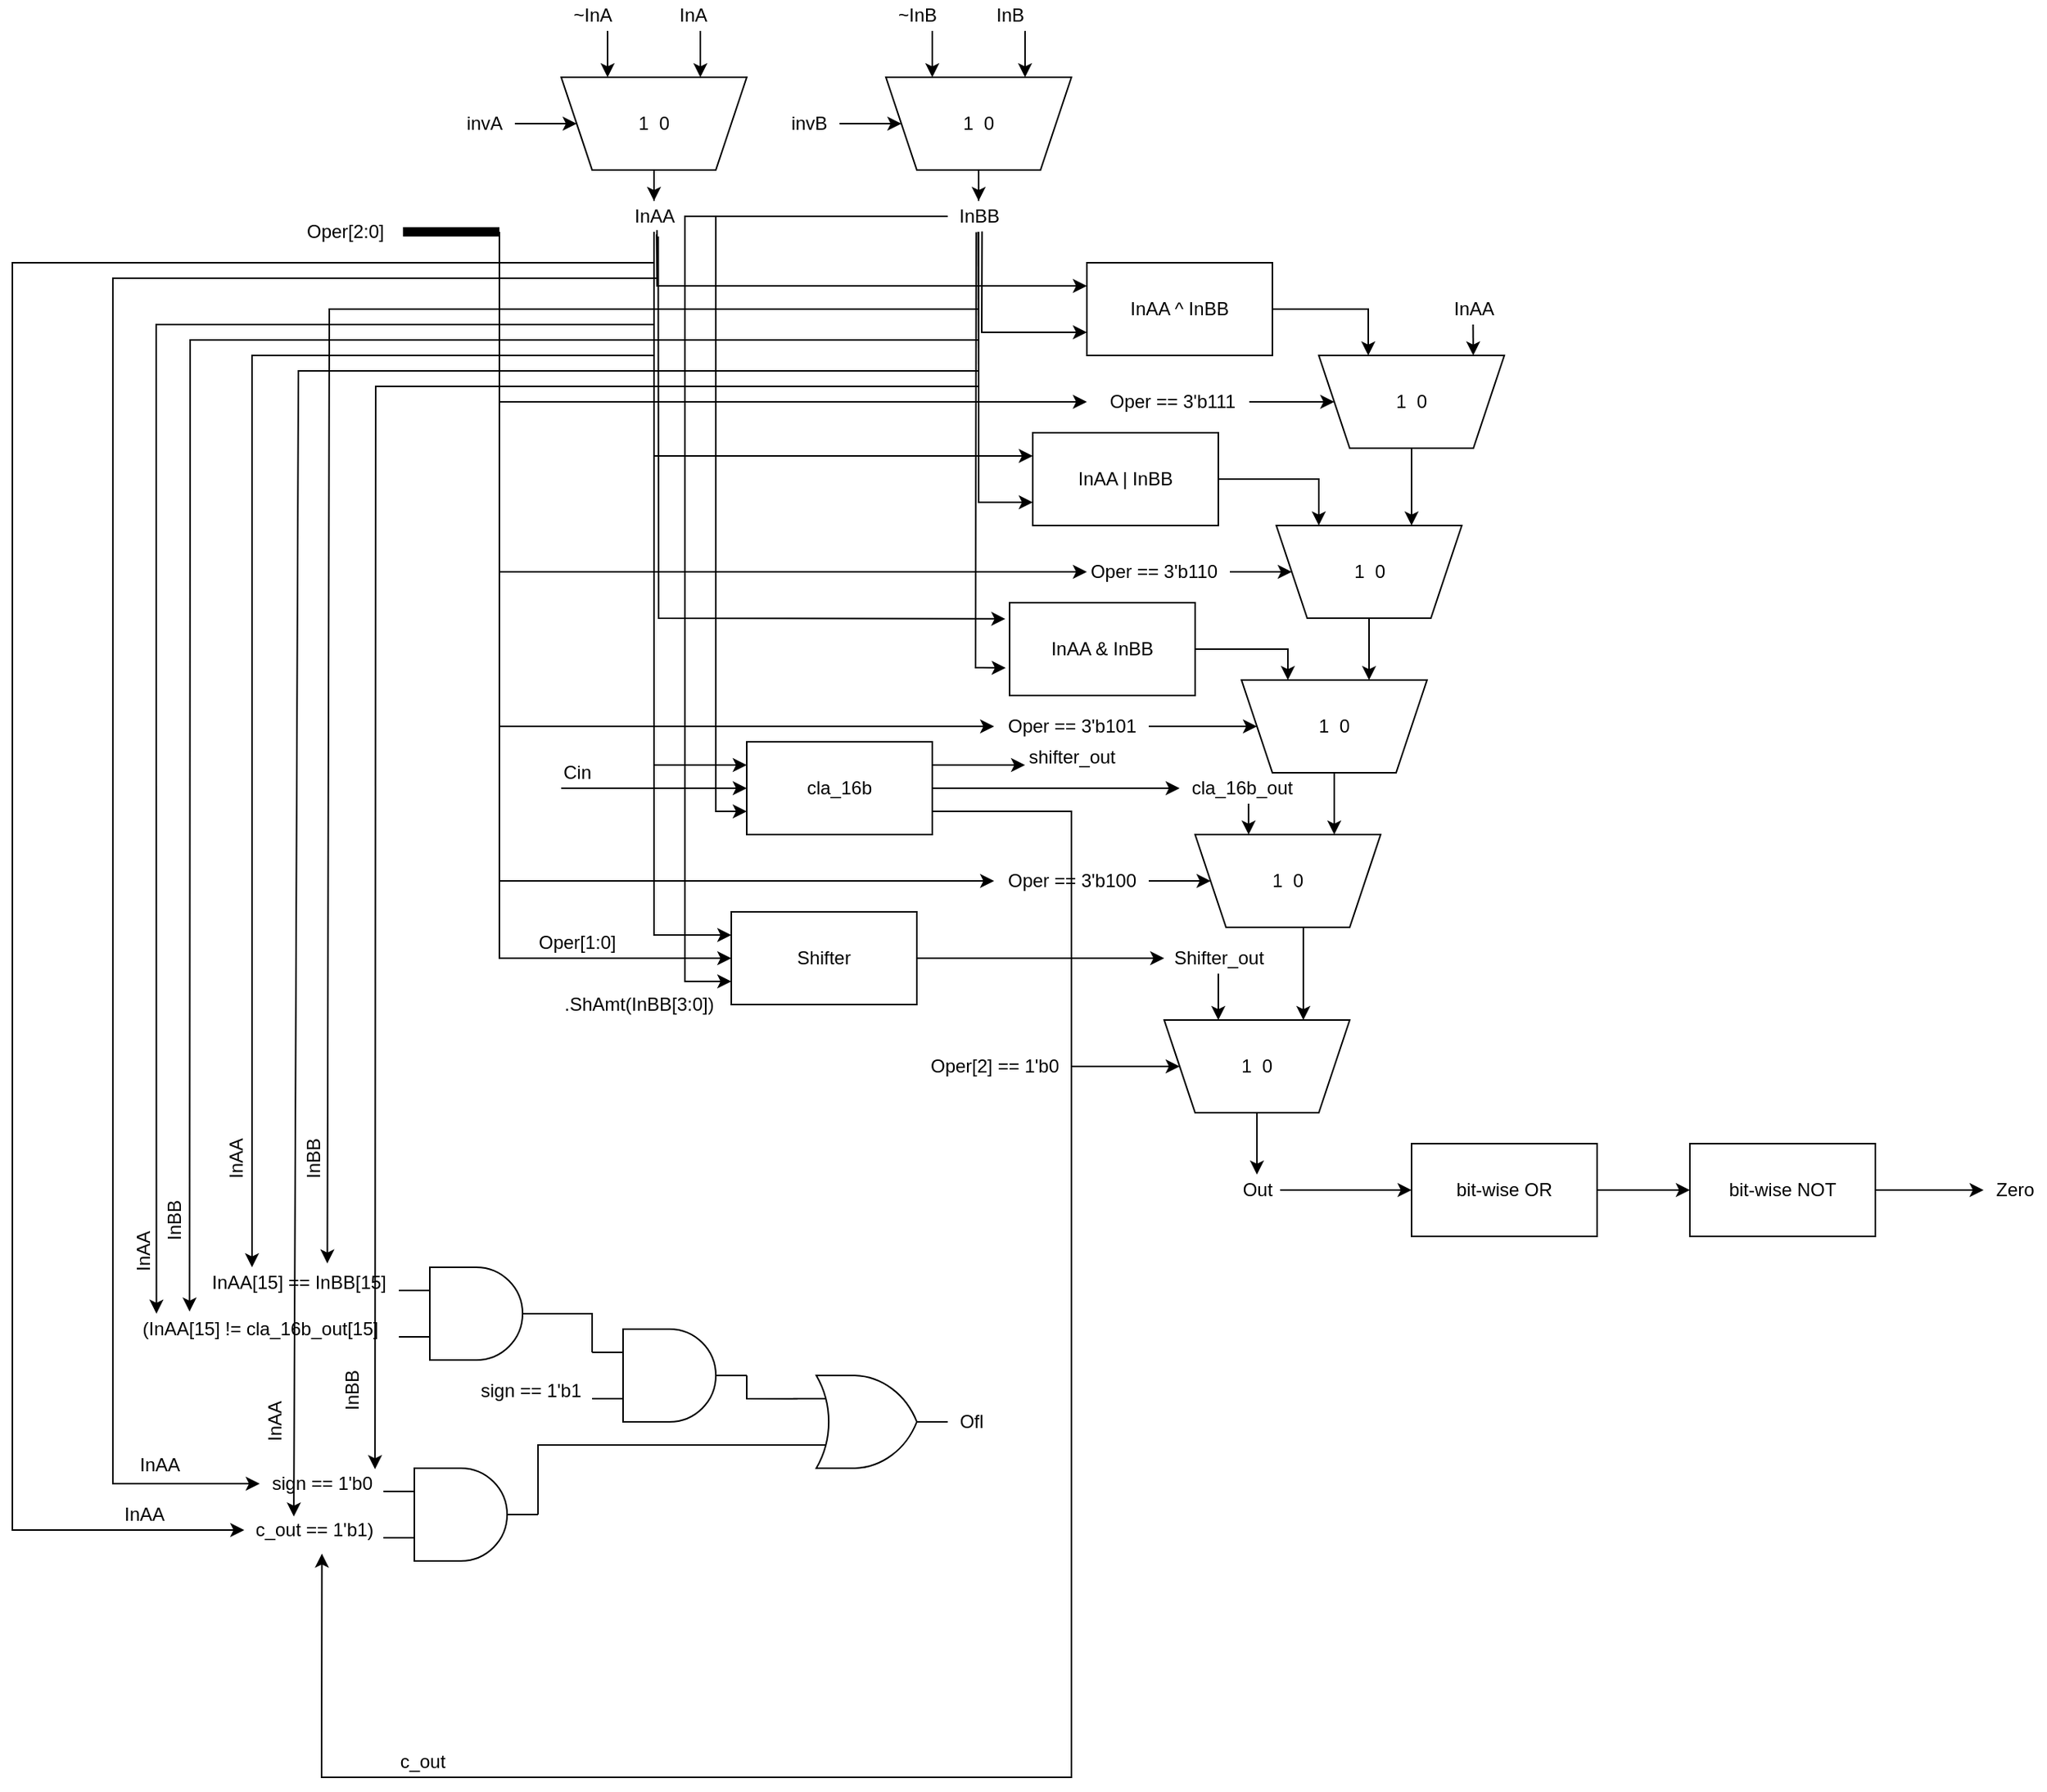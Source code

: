 <mxfile version="16.5.6" type="github">
  <diagram id="YD-U70I8awbXt-79FAHw" name="Page-1">
    <mxGraphModel dx="1003" dy="1603" grid="1" gridSize="10" guides="1" tooltips="1" connect="1" arrows="1" fold="1" page="1" pageScale="1" pageWidth="1654" pageHeight="2336" math="0" shadow="0">
      <root>
        <mxCell id="0" />
        <mxCell id="1" parent="0" />
        <mxCell id="c6nmPjCU_6RG-IFTGdHf-1" value="1&lt;span style=&quot;white-space: pre&quot;&gt;	&lt;/span&gt;&lt;span style=&quot;white-space: pre&quot;&gt;	&lt;/span&gt;0" style="shape=trapezoid;perimeter=trapezoidPerimeter;whiteSpace=wrap;html=1;fixedSize=1;direction=west;" vertex="1" parent="1">
          <mxGeometry x="900" y="870" width="120" height="60" as="geometry" />
        </mxCell>
        <mxCell id="c6nmPjCU_6RG-IFTGdHf-3" value="" style="edgeStyle=orthogonalEdgeStyle;rounded=0;orthogonalLoop=1;jettySize=auto;html=1;" edge="1" parent="1" source="c6nmPjCU_6RG-IFTGdHf-2" target="c6nmPjCU_6RG-IFTGdHf-1">
          <mxGeometry relative="1" as="geometry" />
        </mxCell>
        <mxCell id="c6nmPjCU_6RG-IFTGdHf-2" value="Oper[2] == 1&#39;b0" style="text;html=1;align=center;verticalAlign=middle;resizable=0;points=[];autosize=1;strokeColor=none;fillColor=none;" vertex="1" parent="1">
          <mxGeometry x="740" y="890" width="100" height="20" as="geometry" />
        </mxCell>
        <mxCell id="c6nmPjCU_6RG-IFTGdHf-4" value="" style="endArrow=classic;html=1;rounded=0;exitX=0.5;exitY=0;exitDx=0;exitDy=0;" edge="1" parent="1" source="c6nmPjCU_6RG-IFTGdHf-1">
          <mxGeometry width="50" height="50" relative="1" as="geometry">
            <mxPoint x="950" y="1010" as="sourcePoint" />
            <mxPoint x="960" y="970" as="targetPoint" />
          </mxGeometry>
        </mxCell>
        <mxCell id="c6nmPjCU_6RG-IFTGdHf-15" value="" style="edgeStyle=orthogonalEdgeStyle;rounded=0;orthogonalLoop=1;jettySize=auto;html=1;entryX=0.25;entryY=1;entryDx=0;entryDy=0;" edge="1" parent="1" source="c6nmPjCU_6RG-IFTGdHf-5" target="c6nmPjCU_6RG-IFTGdHf-1">
          <mxGeometry relative="1" as="geometry">
            <Array as="points">
              <mxPoint x="990" y="840" />
              <mxPoint x="990" y="840" />
            </Array>
          </mxGeometry>
        </mxCell>
        <mxCell id="c6nmPjCU_6RG-IFTGdHf-5" value="1&lt;span style=&quot;white-space: pre&quot;&gt;	&lt;/span&gt;&lt;span style=&quot;white-space: pre&quot;&gt;	&lt;/span&gt;0" style="shape=trapezoid;perimeter=trapezoidPerimeter;whiteSpace=wrap;html=1;fixedSize=1;direction=west;" vertex="1" parent="1">
          <mxGeometry x="920" y="750" width="120" height="60" as="geometry" />
        </mxCell>
        <mxCell id="c6nmPjCU_6RG-IFTGdHf-7" value="" style="edgeStyle=orthogonalEdgeStyle;rounded=0;orthogonalLoop=1;jettySize=auto;html=1;" edge="1" parent="1" source="c6nmPjCU_6RG-IFTGdHf-6" target="c6nmPjCU_6RG-IFTGdHf-5">
          <mxGeometry relative="1" as="geometry" />
        </mxCell>
        <mxCell id="c6nmPjCU_6RG-IFTGdHf-6" value="Oper == 3&#39;b100" style="text;html=1;align=center;verticalAlign=middle;resizable=0;points=[];autosize=1;strokeColor=none;fillColor=none;" vertex="1" parent="1">
          <mxGeometry x="790" y="770" width="100" height="20" as="geometry" />
        </mxCell>
        <mxCell id="c6nmPjCU_6RG-IFTGdHf-8" value="1&lt;span style=&quot;white-space: pre&quot;&gt;	&lt;/span&gt;&lt;span style=&quot;white-space: pre&quot;&gt;	&lt;/span&gt;0" style="shape=trapezoid;perimeter=trapezoidPerimeter;whiteSpace=wrap;html=1;fixedSize=1;direction=west;" vertex="1" parent="1">
          <mxGeometry x="950" y="650" width="120" height="60" as="geometry" />
        </mxCell>
        <mxCell id="c6nmPjCU_6RG-IFTGdHf-9" value="" style="edgeStyle=orthogonalEdgeStyle;rounded=0;orthogonalLoop=1;jettySize=auto;html=1;" edge="1" parent="1" source="c6nmPjCU_6RG-IFTGdHf-10" target="c6nmPjCU_6RG-IFTGdHf-8">
          <mxGeometry relative="1" as="geometry" />
        </mxCell>
        <mxCell id="c6nmPjCU_6RG-IFTGdHf-10" value="Oper == 3&#39;b101" style="text;html=1;align=center;verticalAlign=middle;resizable=0;points=[];autosize=1;strokeColor=none;fillColor=none;" vertex="1" parent="1">
          <mxGeometry x="790" y="670" width="100" height="20" as="geometry" />
        </mxCell>
        <mxCell id="c6nmPjCU_6RG-IFTGdHf-11" value="" style="endArrow=classic;html=1;rounded=0;exitX=0.5;exitY=0;exitDx=0;exitDy=0;" edge="1" parent="1" source="c6nmPjCU_6RG-IFTGdHf-8">
          <mxGeometry width="50" height="50" relative="1" as="geometry">
            <mxPoint x="1000" y="790" as="sourcePoint" />
            <mxPoint x="1010" y="750" as="targetPoint" />
          </mxGeometry>
        </mxCell>
        <mxCell id="c6nmPjCU_6RG-IFTGdHf-19" value="" style="edgeStyle=orthogonalEdgeStyle;rounded=0;orthogonalLoop=1;jettySize=auto;html=1;" edge="1" parent="1" source="c6nmPjCU_6RG-IFTGdHf-12">
          <mxGeometry relative="1" as="geometry">
            <mxPoint x="1032.5" y="650" as="targetPoint" />
            <Array as="points">
              <mxPoint x="1032.5" y="640" />
              <mxPoint x="1032.5" y="640" />
            </Array>
          </mxGeometry>
        </mxCell>
        <mxCell id="c6nmPjCU_6RG-IFTGdHf-12" value="1&lt;span style=&quot;white-space: pre&quot;&gt;	&lt;/span&gt;&lt;span style=&quot;white-space: pre&quot;&gt;	&lt;/span&gt;0" style="shape=trapezoid;perimeter=trapezoidPerimeter;whiteSpace=wrap;html=1;fixedSize=1;direction=west;" vertex="1" parent="1">
          <mxGeometry x="972.5" y="550" width="120" height="60" as="geometry" />
        </mxCell>
        <mxCell id="c6nmPjCU_6RG-IFTGdHf-13" value="" style="edgeStyle=orthogonalEdgeStyle;rounded=0;orthogonalLoop=1;jettySize=auto;html=1;" edge="1" parent="1" source="c6nmPjCU_6RG-IFTGdHf-14" target="c6nmPjCU_6RG-IFTGdHf-12">
          <mxGeometry relative="1" as="geometry" />
        </mxCell>
        <mxCell id="c6nmPjCU_6RG-IFTGdHf-14" value="Oper == 3&#39;b110" style="text;html=1;align=center;verticalAlign=middle;resizable=0;points=[];autosize=1;strokeColor=none;fillColor=none;" vertex="1" parent="1">
          <mxGeometry x="842.5" y="570" width="100" height="20" as="geometry" />
        </mxCell>
        <mxCell id="c6nmPjCU_6RG-IFTGdHf-16" value="1&lt;span style=&quot;white-space: pre&quot;&gt;	&lt;/span&gt;&lt;span style=&quot;white-space: pre&quot;&gt;	&lt;/span&gt;0" style="shape=trapezoid;perimeter=trapezoidPerimeter;whiteSpace=wrap;html=1;fixedSize=1;direction=west;" vertex="1" parent="1">
          <mxGeometry x="1000" y="440" width="120" height="60" as="geometry" />
        </mxCell>
        <mxCell id="c6nmPjCU_6RG-IFTGdHf-17" value="" style="edgeStyle=orthogonalEdgeStyle;rounded=0;orthogonalLoop=1;jettySize=auto;html=1;" edge="1" parent="1" source="c6nmPjCU_6RG-IFTGdHf-18" target="c6nmPjCU_6RG-IFTGdHf-16">
          <mxGeometry relative="1" as="geometry" />
        </mxCell>
        <mxCell id="c6nmPjCU_6RG-IFTGdHf-18" value="Oper == 3&#39;b111" style="text;html=1;align=center;verticalAlign=middle;resizable=0;points=[];autosize=1;strokeColor=none;fillColor=none;" vertex="1" parent="1">
          <mxGeometry x="855" y="460" width="100" height="20" as="geometry" />
        </mxCell>
        <mxCell id="c6nmPjCU_6RG-IFTGdHf-21" value="" style="edgeStyle=orthogonalEdgeStyle;rounded=0;orthogonalLoop=1;jettySize=auto;html=1;entryX=0.25;entryY=1;entryDx=0;entryDy=0;" edge="1" parent="1" source="c6nmPjCU_6RG-IFTGdHf-20">
          <mxGeometry relative="1" as="geometry">
            <mxPoint x="935" y="870" as="targetPoint" />
          </mxGeometry>
        </mxCell>
        <mxCell id="c6nmPjCU_6RG-IFTGdHf-20" value="Shifter_out" style="text;html=1;align=center;verticalAlign=middle;resizable=0;points=[];autosize=1;strokeColor=none;fillColor=none;" vertex="1" parent="1">
          <mxGeometry x="900" y="820" width="70" height="20" as="geometry" />
        </mxCell>
        <mxCell id="c6nmPjCU_6RG-IFTGdHf-22" value="" style="edgeStyle=orthogonalEdgeStyle;rounded=0;orthogonalLoop=1;jettySize=auto;html=1;entryX=0.25;entryY=1;entryDx=0;entryDy=0;" edge="1" parent="1">
          <mxGeometry relative="1" as="geometry">
            <mxPoint x="954.6" y="750" as="targetPoint" />
            <mxPoint x="954.6" y="730" as="sourcePoint" />
          </mxGeometry>
        </mxCell>
        <mxCell id="c6nmPjCU_6RG-IFTGdHf-23" value="cla_16b_out" style="text;html=1;align=center;verticalAlign=middle;resizable=0;points=[];autosize=1;strokeColor=none;fillColor=none;" vertex="1" parent="1">
          <mxGeometry x="910" y="710" width="80" height="20" as="geometry" />
        </mxCell>
        <mxCell id="c6nmPjCU_6RG-IFTGdHf-27" value="" style="edgeStyle=orthogonalEdgeStyle;rounded=0;orthogonalLoop=1;jettySize=auto;html=1;exitX=1;exitY=0.5;exitDx=0;exitDy=0;" edge="1" parent="1" source="c6nmPjCU_6RG-IFTGdHf-69">
          <mxGeometry relative="1" as="geometry">
            <mxPoint x="1032.26" y="440" as="targetPoint" />
            <mxPoint x="1032.12" y="420" as="sourcePoint" />
            <Array as="points">
              <mxPoint x="1032" y="410" />
              <mxPoint x="1032" y="440" />
            </Array>
          </mxGeometry>
        </mxCell>
        <mxCell id="c6nmPjCU_6RG-IFTGdHf-28" value="" style="edgeStyle=orthogonalEdgeStyle;rounded=0;orthogonalLoop=1;jettySize=auto;html=1;exitX=1;exitY=0.5;exitDx=0;exitDy=0;" edge="1" parent="1" source="c6nmPjCU_6RG-IFTGdHf-68">
          <mxGeometry relative="1" as="geometry">
            <mxPoint x="980" y="650.0" as="targetPoint" />
            <mxPoint x="979.86" y="630.0" as="sourcePoint" />
            <Array as="points">
              <mxPoint x="980" y="630" />
            </Array>
          </mxGeometry>
        </mxCell>
        <mxCell id="c6nmPjCU_6RG-IFTGdHf-29" value="" style="edgeStyle=orthogonalEdgeStyle;rounded=0;orthogonalLoop=1;jettySize=auto;html=1;exitX=1;exitY=0.5;exitDx=0;exitDy=0;" edge="1" parent="1" source="c6nmPjCU_6RG-IFTGdHf-67">
          <mxGeometry relative="1" as="geometry">
            <mxPoint x="1000" y="550" as="targetPoint" />
            <mxPoint x="1009.55" y="530.0" as="sourcePoint" />
            <Array as="points">
              <mxPoint x="1000" y="520" />
              <mxPoint x="1000" y="550" />
            </Array>
          </mxGeometry>
        </mxCell>
        <mxCell id="c6nmPjCU_6RG-IFTGdHf-32" value="" style="edgeStyle=orthogonalEdgeStyle;rounded=0;orthogonalLoop=1;jettySize=auto;html=1;exitX=0.5;exitY=0;exitDx=0;exitDy=0;" edge="1" parent="1" source="c6nmPjCU_6RG-IFTGdHf-16">
          <mxGeometry relative="1" as="geometry">
            <mxPoint x="1060" y="503" as="sourcePoint" />
            <mxPoint x="1060" y="550" as="targetPoint" />
            <Array as="points" />
          </mxGeometry>
        </mxCell>
        <mxCell id="c6nmPjCU_6RG-IFTGdHf-33" value="InAA" style="text;html=1;align=center;verticalAlign=middle;resizable=0;points=[];autosize=1;strokeColor=none;fillColor=none;" vertex="1" parent="1">
          <mxGeometry x="1080" y="400" width="40" height="20" as="geometry" />
        </mxCell>
        <mxCell id="c6nmPjCU_6RG-IFTGdHf-35" value="" style="edgeStyle=orthogonalEdgeStyle;rounded=0;orthogonalLoop=1;jettySize=auto;html=1;" edge="1" parent="1">
          <mxGeometry relative="1" as="geometry">
            <mxPoint x="1099.91" y="440.0" as="targetPoint" />
            <mxPoint x="1099.77" y="420" as="sourcePoint" />
          </mxGeometry>
        </mxCell>
        <mxCell id="c6nmPjCU_6RG-IFTGdHf-150" value="" style="edgeStyle=orthogonalEdgeStyle;rounded=0;orthogonalLoop=1;jettySize=auto;html=1;strokeWidth=1;" edge="1" parent="1" source="c6nmPjCU_6RG-IFTGdHf-36" target="c6nmPjCU_6RG-IFTGdHf-145">
          <mxGeometry relative="1" as="geometry" />
        </mxCell>
        <mxCell id="c6nmPjCU_6RG-IFTGdHf-36" value="Out" style="text;html=1;align=center;verticalAlign=middle;resizable=0;points=[];autosize=1;strokeColor=none;fillColor=none;" vertex="1" parent="1">
          <mxGeometry x="945" y="970" width="30" height="20" as="geometry" />
        </mxCell>
        <mxCell id="c6nmPjCU_6RG-IFTGdHf-37" value="Shifter" style="whiteSpace=wrap;html=1;" vertex="1" parent="1">
          <mxGeometry x="620" y="800" width="120" height="60" as="geometry" />
        </mxCell>
        <mxCell id="c6nmPjCU_6RG-IFTGdHf-38" value="" style="endArrow=classic;html=1;rounded=0;exitX=1;exitY=0.5;exitDx=0;exitDy=0;" edge="1" parent="1" source="c6nmPjCU_6RG-IFTGdHf-37" target="c6nmPjCU_6RG-IFTGdHf-20">
          <mxGeometry width="50" height="50" relative="1" as="geometry">
            <mxPoint x="780" y="870" as="sourcePoint" />
            <mxPoint x="830" y="820" as="targetPoint" />
          </mxGeometry>
        </mxCell>
        <mxCell id="c6nmPjCU_6RG-IFTGdHf-39" value="cla_16b" style="whiteSpace=wrap;html=1;" vertex="1" parent="1">
          <mxGeometry x="630" y="690" width="120" height="60" as="geometry" />
        </mxCell>
        <mxCell id="c6nmPjCU_6RG-IFTGdHf-40" value="" style="endArrow=classic;html=1;rounded=0;exitX=1;exitY=0.5;exitDx=0;exitDy=0;" edge="1" parent="1" source="c6nmPjCU_6RG-IFTGdHf-39">
          <mxGeometry width="50" height="50" relative="1" as="geometry">
            <mxPoint x="790" y="760" as="sourcePoint" />
            <mxPoint x="910" y="720" as="targetPoint" />
          </mxGeometry>
        </mxCell>
        <mxCell id="c6nmPjCU_6RG-IFTGdHf-43" value="" style="edgeStyle=orthogonalEdgeStyle;rounded=0;orthogonalLoop=1;jettySize=auto;html=1;" edge="1" parent="1" source="c6nmPjCU_6RG-IFTGdHf-42" target="c6nmPjCU_6RG-IFTGdHf-41">
          <mxGeometry relative="1" as="geometry" />
        </mxCell>
        <mxCell id="c6nmPjCU_6RG-IFTGdHf-41" value="InAA" style="text;html=1;align=center;verticalAlign=middle;resizable=0;points=[];autosize=1;strokeColor=none;fillColor=none;" vertex="1" parent="1">
          <mxGeometry x="550" y="340" width="40" height="20" as="geometry" />
        </mxCell>
        <mxCell id="c6nmPjCU_6RG-IFTGdHf-42" value="1&lt;span style=&quot;white-space: pre&quot;&gt;	&lt;/span&gt;&lt;span style=&quot;white-space: pre&quot;&gt;	&lt;/span&gt;0" style="shape=trapezoid;perimeter=trapezoidPerimeter;whiteSpace=wrap;html=1;fixedSize=1;direction=west;" vertex="1" parent="1">
          <mxGeometry x="510" y="260" width="120" height="60" as="geometry" />
        </mxCell>
        <mxCell id="c6nmPjCU_6RG-IFTGdHf-45" value="" style="edgeStyle=orthogonalEdgeStyle;rounded=0;orthogonalLoop=1;jettySize=auto;html=1;" edge="1" parent="1" source="c6nmPjCU_6RG-IFTGdHf-47" target="c6nmPjCU_6RG-IFTGdHf-46">
          <mxGeometry relative="1" as="geometry" />
        </mxCell>
        <mxCell id="c6nmPjCU_6RG-IFTGdHf-46" value="InBB" style="text;html=1;align=center;verticalAlign=middle;resizable=0;points=[];autosize=1;strokeColor=none;fillColor=none;" vertex="1" parent="1">
          <mxGeometry x="760" y="340" width="40" height="20" as="geometry" />
        </mxCell>
        <mxCell id="c6nmPjCU_6RG-IFTGdHf-47" value="1&lt;span style=&quot;white-space: pre&quot;&gt;	&lt;/span&gt;&lt;span style=&quot;white-space: pre&quot;&gt;	&lt;/span&gt;0" style="shape=trapezoid;perimeter=trapezoidPerimeter;whiteSpace=wrap;html=1;fixedSize=1;direction=west;" vertex="1" parent="1">
          <mxGeometry x="720" y="260" width="120" height="60" as="geometry" />
        </mxCell>
        <mxCell id="c6nmPjCU_6RG-IFTGdHf-52" value="" style="edgeStyle=orthogonalEdgeStyle;rounded=0;orthogonalLoop=1;jettySize=auto;html=1;" edge="1" parent="1" source="c6nmPjCU_6RG-IFTGdHf-50" target="c6nmPjCU_6RG-IFTGdHf-42">
          <mxGeometry relative="1" as="geometry" />
        </mxCell>
        <mxCell id="c6nmPjCU_6RG-IFTGdHf-50" value="invA" style="text;html=1;align=center;verticalAlign=middle;resizable=0;points=[];autosize=1;strokeColor=none;fillColor=none;" vertex="1" parent="1">
          <mxGeometry x="440" y="280" width="40" height="20" as="geometry" />
        </mxCell>
        <mxCell id="c6nmPjCU_6RG-IFTGdHf-56" value="" style="edgeStyle=orthogonalEdgeStyle;rounded=0;orthogonalLoop=1;jettySize=auto;html=1;" edge="1" parent="1" source="c6nmPjCU_6RG-IFTGdHf-55" target="c6nmPjCU_6RG-IFTGdHf-47">
          <mxGeometry relative="1" as="geometry" />
        </mxCell>
        <mxCell id="c6nmPjCU_6RG-IFTGdHf-55" value="invB" style="text;html=1;align=center;verticalAlign=middle;resizable=0;points=[];autosize=1;strokeColor=none;fillColor=none;" vertex="1" parent="1">
          <mxGeometry x="650" y="280" width="40" height="20" as="geometry" />
        </mxCell>
        <mxCell id="c6nmPjCU_6RG-IFTGdHf-58" value="" style="edgeStyle=orthogonalEdgeStyle;rounded=0;orthogonalLoop=1;jettySize=auto;html=1;" edge="1" parent="1" source="c6nmPjCU_6RG-IFTGdHf-57" target="c6nmPjCU_6RG-IFTGdHf-42">
          <mxGeometry relative="1" as="geometry">
            <Array as="points">
              <mxPoint x="540" y="240" />
              <mxPoint x="540" y="240" />
            </Array>
          </mxGeometry>
        </mxCell>
        <mxCell id="c6nmPjCU_6RG-IFTGdHf-57" value="~InA" style="text;html=1;align=center;verticalAlign=middle;resizable=0;points=[];autosize=1;strokeColor=none;fillColor=none;" vertex="1" parent="1">
          <mxGeometry x="510" y="210" width="40" height="20" as="geometry" />
        </mxCell>
        <mxCell id="c6nmPjCU_6RG-IFTGdHf-61" value="" style="edgeStyle=orthogonalEdgeStyle;rounded=0;orthogonalLoop=1;jettySize=auto;html=1;" edge="1" parent="1" source="c6nmPjCU_6RG-IFTGdHf-62">
          <mxGeometry relative="1" as="geometry">
            <mxPoint x="600" y="260" as="targetPoint" />
            <Array as="points">
              <mxPoint x="600" y="240" />
              <mxPoint x="600" y="240" />
            </Array>
          </mxGeometry>
        </mxCell>
        <mxCell id="c6nmPjCU_6RG-IFTGdHf-62" value="InA" style="text;html=1;align=center;verticalAlign=middle;resizable=0;points=[];autosize=1;strokeColor=none;fillColor=none;" vertex="1" parent="1">
          <mxGeometry x="580" y="210" width="30" height="20" as="geometry" />
        </mxCell>
        <mxCell id="c6nmPjCU_6RG-IFTGdHf-63" value="" style="edgeStyle=orthogonalEdgeStyle;rounded=0;orthogonalLoop=1;jettySize=auto;html=1;" edge="1" parent="1" source="c6nmPjCU_6RG-IFTGdHf-64">
          <mxGeometry relative="1" as="geometry">
            <mxPoint x="750" y="260" as="targetPoint" />
            <Array as="points">
              <mxPoint x="750" y="240" />
              <mxPoint x="750" y="240" />
            </Array>
          </mxGeometry>
        </mxCell>
        <mxCell id="c6nmPjCU_6RG-IFTGdHf-64" value="~InB" style="text;html=1;align=center;verticalAlign=middle;resizable=0;points=[];autosize=1;strokeColor=none;fillColor=none;" vertex="1" parent="1">
          <mxGeometry x="720" y="210" width="40" height="20" as="geometry" />
        </mxCell>
        <mxCell id="c6nmPjCU_6RG-IFTGdHf-65" value="" style="edgeStyle=orthogonalEdgeStyle;rounded=0;orthogonalLoop=1;jettySize=auto;html=1;" edge="1" parent="1" source="c6nmPjCU_6RG-IFTGdHf-66">
          <mxGeometry relative="1" as="geometry">
            <mxPoint x="810" y="260" as="targetPoint" />
            <Array as="points">
              <mxPoint x="810" y="240" />
              <mxPoint x="810" y="240" />
            </Array>
          </mxGeometry>
        </mxCell>
        <mxCell id="c6nmPjCU_6RG-IFTGdHf-66" value="InB" style="text;html=1;align=center;verticalAlign=middle;resizable=0;points=[];autosize=1;strokeColor=none;fillColor=none;" vertex="1" parent="1">
          <mxGeometry x="785" y="210" width="30" height="20" as="geometry" />
        </mxCell>
        <mxCell id="c6nmPjCU_6RG-IFTGdHf-67" value="InAA | InBB" style="whiteSpace=wrap;html=1;" vertex="1" parent="1">
          <mxGeometry x="815" y="490" width="120" height="60" as="geometry" />
        </mxCell>
        <mxCell id="c6nmPjCU_6RG-IFTGdHf-68" value="InAA &amp;amp; InBB" style="whiteSpace=wrap;html=1;" vertex="1" parent="1">
          <mxGeometry x="800" y="600" width="120" height="60" as="geometry" />
        </mxCell>
        <mxCell id="c6nmPjCU_6RG-IFTGdHf-69" value="InAA ^ InBB" style="whiteSpace=wrap;html=1;" vertex="1" parent="1">
          <mxGeometry x="850" y="380" width="120" height="60" as="geometry" />
        </mxCell>
        <mxCell id="c6nmPjCU_6RG-IFTGdHf-71" value="" style="endArrow=classic;html=1;rounded=0;entryX=0;entryY=0.25;entryDx=0;entryDy=0;exitX=0.542;exitY=1.083;exitDx=0;exitDy=0;exitPerimeter=0;" edge="1" parent="1" source="c6nmPjCU_6RG-IFTGdHf-41" target="c6nmPjCU_6RG-IFTGdHf-69">
          <mxGeometry width="50" height="50" relative="1" as="geometry">
            <mxPoint x="570" y="395" as="sourcePoint" />
            <mxPoint x="680" y="400" as="targetPoint" />
            <Array as="points">
              <mxPoint x="572" y="395" />
            </Array>
          </mxGeometry>
        </mxCell>
        <mxCell id="c6nmPjCU_6RG-IFTGdHf-76" value="" style="endArrow=classic;html=1;rounded=0;entryX=0;entryY=0.25;entryDx=0;entryDy=0;" edge="1" parent="1" target="c6nmPjCU_6RG-IFTGdHf-67">
          <mxGeometry width="50" height="50" relative="1" as="geometry">
            <mxPoint x="570" y="360" as="sourcePoint" />
            <mxPoint x="720" y="560" as="targetPoint" />
            <Array as="points">
              <mxPoint x="570" y="505" />
            </Array>
          </mxGeometry>
        </mxCell>
        <mxCell id="c6nmPjCU_6RG-IFTGdHf-77" value="" style="endArrow=classic;html=1;rounded=0;entryX=-0.023;entryY=0.174;entryDx=0;entryDy=0;entryPerimeter=0;exitX=0.568;exitY=1.15;exitDx=0;exitDy=0;exitPerimeter=0;" edge="1" parent="1" source="c6nmPjCU_6RG-IFTGdHf-41" target="c6nmPjCU_6RG-IFTGdHf-68">
          <mxGeometry width="50" height="50" relative="1" as="geometry">
            <mxPoint x="640" y="600" as="sourcePoint" />
            <mxPoint x="690" y="550" as="targetPoint" />
            <Array as="points">
              <mxPoint x="573" y="610" />
            </Array>
          </mxGeometry>
        </mxCell>
        <mxCell id="c6nmPjCU_6RG-IFTGdHf-78" value="" style="endArrow=classic;html=1;rounded=0;entryX=0;entryY=0.25;entryDx=0;entryDy=0;" edge="1" parent="1" target="c6nmPjCU_6RG-IFTGdHf-39">
          <mxGeometry width="50" height="50" relative="1" as="geometry">
            <mxPoint x="570" y="360" as="sourcePoint" />
            <mxPoint x="610" y="630" as="targetPoint" />
            <Array as="points">
              <mxPoint x="570" y="705" />
            </Array>
          </mxGeometry>
        </mxCell>
        <mxCell id="c6nmPjCU_6RG-IFTGdHf-79" value="" style="endArrow=classic;html=1;rounded=0;entryX=0;entryY=0.25;entryDx=0;entryDy=0;" edge="1" parent="1" target="c6nmPjCU_6RG-IFTGdHf-37">
          <mxGeometry width="50" height="50" relative="1" as="geometry">
            <mxPoint x="570" y="360" as="sourcePoint" />
            <mxPoint x="610" y="780" as="targetPoint" />
            <Array as="points">
              <mxPoint x="570" y="815" />
            </Array>
          </mxGeometry>
        </mxCell>
        <mxCell id="c6nmPjCU_6RG-IFTGdHf-80" value="" style="endArrow=classic;html=1;rounded=0;exitX=0.555;exitY=0.99;exitDx=0;exitDy=0;exitPerimeter=0;entryX=0;entryY=0.75;entryDx=0;entryDy=0;" edge="1" parent="1" source="c6nmPjCU_6RG-IFTGdHf-46" target="c6nmPjCU_6RG-IFTGdHf-69">
          <mxGeometry width="50" height="50" relative="1" as="geometry">
            <mxPoint x="780" y="470" as="sourcePoint" />
            <mxPoint x="830" y="420" as="targetPoint" />
            <Array as="points">
              <mxPoint x="782" y="425" />
            </Array>
          </mxGeometry>
        </mxCell>
        <mxCell id="c6nmPjCU_6RG-IFTGdHf-81" value="" style="endArrow=classic;html=1;rounded=0;entryX=0;entryY=0.75;entryDx=0;entryDy=0;" edge="1" parent="1" target="c6nmPjCU_6RG-IFTGdHf-67">
          <mxGeometry width="50" height="50" relative="1" as="geometry">
            <mxPoint x="780" y="360" as="sourcePoint" />
            <mxPoint x="790" y="450" as="targetPoint" />
            <Array as="points">
              <mxPoint x="780" y="535" />
            </Array>
          </mxGeometry>
        </mxCell>
        <mxCell id="c6nmPjCU_6RG-IFTGdHf-82" value="" style="endArrow=classic;html=1;rounded=0;entryX=-0.021;entryY=0.703;entryDx=0;entryDy=0;entryPerimeter=0;exitX=0.46;exitY=1.014;exitDx=0;exitDy=0;exitPerimeter=0;" edge="1" parent="1" source="c6nmPjCU_6RG-IFTGdHf-46" target="c6nmPjCU_6RG-IFTGdHf-68">
          <mxGeometry width="50" height="50" relative="1" as="geometry">
            <mxPoint x="730" y="590" as="sourcePoint" />
            <mxPoint x="780" y="540" as="targetPoint" />
            <Array as="points">
              <mxPoint x="778" y="642" />
            </Array>
          </mxGeometry>
        </mxCell>
        <mxCell id="c6nmPjCU_6RG-IFTGdHf-83" value="" style="endArrow=classic;html=1;rounded=0;entryX=0;entryY=0.75;entryDx=0;entryDy=0;" edge="1" parent="1" source="c6nmPjCU_6RG-IFTGdHf-46" target="c6nmPjCU_6RG-IFTGdHf-39">
          <mxGeometry width="50" height="50" relative="1" as="geometry">
            <mxPoint x="650" y="500" as="sourcePoint" />
            <mxPoint x="700" y="450" as="targetPoint" />
            <Array as="points">
              <mxPoint x="726" y="350" />
              <mxPoint x="610" y="350" />
              <mxPoint x="610" y="735" />
            </Array>
          </mxGeometry>
        </mxCell>
        <mxCell id="c6nmPjCU_6RG-IFTGdHf-84" value="" style="endArrow=classic;html=1;rounded=0;entryX=0;entryY=0.75;entryDx=0;entryDy=0;" edge="1" parent="1" target="c6nmPjCU_6RG-IFTGdHf-37">
          <mxGeometry width="50" height="50" relative="1" as="geometry">
            <mxPoint x="750" y="350" as="sourcePoint" />
            <mxPoint x="700" y="550" as="targetPoint" />
            <Array as="points">
              <mxPoint x="590" y="350" />
              <mxPoint x="590" y="845" />
            </Array>
          </mxGeometry>
        </mxCell>
        <mxCell id="c6nmPjCU_6RG-IFTGdHf-85" value="Oper[2:0]" style="text;html=1;align=center;verticalAlign=middle;resizable=0;points=[];autosize=1;strokeColor=none;fillColor=none;" vertex="1" parent="1">
          <mxGeometry x="335" y="350" width="70" height="20" as="geometry" />
        </mxCell>
        <mxCell id="c6nmPjCU_6RG-IFTGdHf-87" value="" style="endArrow=none;html=1;rounded=0;exitX=1.038;exitY=0.5;exitDx=0;exitDy=0;exitPerimeter=0;strokeWidth=6;" edge="1" parent="1" source="c6nmPjCU_6RG-IFTGdHf-85">
          <mxGeometry width="50" height="50" relative="1" as="geometry">
            <mxPoint x="420" y="410" as="sourcePoint" />
            <mxPoint x="470" y="360" as="targetPoint" />
          </mxGeometry>
        </mxCell>
        <mxCell id="c6nmPjCU_6RG-IFTGdHf-89" value="" style="endArrow=classic;html=1;rounded=0;strokeWidth=1;entryX=-0.05;entryY=0.5;entryDx=0;entryDy=0;entryPerimeter=0;" edge="1" parent="1" target="c6nmPjCU_6RG-IFTGdHf-18">
          <mxGeometry width="50" height="50" relative="1" as="geometry">
            <mxPoint x="470" y="360" as="sourcePoint" />
            <mxPoint x="690" y="460" as="targetPoint" />
            <Array as="points">
              <mxPoint x="470" y="470" />
            </Array>
          </mxGeometry>
        </mxCell>
        <mxCell id="c6nmPjCU_6RG-IFTGdHf-91" value="" style="endArrow=classic;html=1;rounded=0;strokeWidth=1;entryX=-0.05;entryY=0.5;entryDx=0;entryDy=0;entryPerimeter=0;" edge="1" parent="1">
          <mxGeometry width="50" height="50" relative="1" as="geometry">
            <mxPoint x="470" y="470" as="sourcePoint" />
            <mxPoint x="850" y="580" as="targetPoint" />
            <Array as="points">
              <mxPoint x="470" y="530" />
              <mxPoint x="470" y="580" />
            </Array>
          </mxGeometry>
        </mxCell>
        <mxCell id="c6nmPjCU_6RG-IFTGdHf-92" value="" style="endArrow=classic;html=1;rounded=0;strokeWidth=1;entryX=-0.05;entryY=0.5;entryDx=0;entryDy=0;entryPerimeter=0;" edge="1" parent="1">
          <mxGeometry width="50" height="50" relative="1" as="geometry">
            <mxPoint x="470" y="580" as="sourcePoint" />
            <mxPoint x="790" y="680" as="targetPoint" />
            <Array as="points">
              <mxPoint x="470" y="680" />
            </Array>
          </mxGeometry>
        </mxCell>
        <mxCell id="c6nmPjCU_6RG-IFTGdHf-93" value="" style="endArrow=classic;html=1;rounded=0;strokeWidth=1;entryX=-0.05;entryY=0.5;entryDx=0;entryDy=0;entryPerimeter=0;" edge="1" parent="1">
          <mxGeometry width="50" height="50" relative="1" as="geometry">
            <mxPoint x="470" y="680" as="sourcePoint" />
            <mxPoint x="790" y="780" as="targetPoint" />
            <Array as="points">
              <mxPoint x="470" y="780" />
            </Array>
          </mxGeometry>
        </mxCell>
        <mxCell id="c6nmPjCU_6RG-IFTGdHf-94" value="" style="endArrow=classic;html=1;rounded=0;strokeWidth=1;entryX=0;entryY=0.5;entryDx=0;entryDy=0;" edge="1" parent="1" target="c6nmPjCU_6RG-IFTGdHf-37">
          <mxGeometry width="50" height="50" relative="1" as="geometry">
            <mxPoint x="470" y="780" as="sourcePoint" />
            <mxPoint x="540" y="810" as="targetPoint" />
            <Array as="points">
              <mxPoint x="470" y="830" />
            </Array>
          </mxGeometry>
        </mxCell>
        <mxCell id="c6nmPjCU_6RG-IFTGdHf-95" value="Oper[1:0]" style="text;html=1;align=center;verticalAlign=middle;resizable=0;points=[];autosize=1;strokeColor=none;fillColor=none;" vertex="1" parent="1">
          <mxGeometry x="485" y="810" width="70" height="20" as="geometry" />
        </mxCell>
        <mxCell id="c6nmPjCU_6RG-IFTGdHf-96" value="" style="endArrow=classic;html=1;rounded=0;strokeWidth=1;entryX=0;entryY=0.5;entryDx=0;entryDy=0;" edge="1" parent="1" target="c6nmPjCU_6RG-IFTGdHf-39">
          <mxGeometry width="50" height="50" relative="1" as="geometry">
            <mxPoint x="510" y="720" as="sourcePoint" />
            <mxPoint x="740" y="590" as="targetPoint" />
          </mxGeometry>
        </mxCell>
        <mxCell id="c6nmPjCU_6RG-IFTGdHf-97" value="Cin" style="text;html=1;align=center;verticalAlign=middle;resizable=0;points=[];autosize=1;strokeColor=none;fillColor=none;" vertex="1" parent="1">
          <mxGeometry x="505" y="700" width="30" height="20" as="geometry" />
        </mxCell>
        <mxCell id="c6nmPjCU_6RG-IFTGdHf-98" value="" style="endArrow=classic;html=1;rounded=0;strokeWidth=1;exitX=1;exitY=0.25;exitDx=0;exitDy=0;" edge="1" parent="1" source="c6nmPjCU_6RG-IFTGdHf-39">
          <mxGeometry width="50" height="50" relative="1" as="geometry">
            <mxPoint x="480" y="1020" as="sourcePoint" />
            <mxPoint x="810" y="705" as="targetPoint" />
          </mxGeometry>
        </mxCell>
        <mxCell id="c6nmPjCU_6RG-IFTGdHf-99" value="shifter_out" style="text;html=1;align=center;verticalAlign=middle;resizable=0;points=[];autosize=1;strokeColor=none;fillColor=none;" vertex="1" parent="1">
          <mxGeometry x="805" y="690" width="70" height="20" as="geometry" />
        </mxCell>
        <mxCell id="c6nmPjCU_6RG-IFTGdHf-100" value=".ShAmt(InBB[3:0])" style="text;html=1;align=center;verticalAlign=middle;resizable=0;points=[];autosize=1;strokeColor=none;fillColor=none;" vertex="1" parent="1">
          <mxGeometry x="505" y="850" width="110" height="20" as="geometry" />
        </mxCell>
        <mxCell id="c6nmPjCU_6RG-IFTGdHf-102" value="" style="verticalLabelPosition=bottom;shadow=0;dashed=0;align=center;html=1;verticalAlign=top;shape=mxgraph.electrical.logic_gates.logic_gate;operation=and;" vertex="1" parent="1">
          <mxGeometry x="405" y="1030" width="100" height="60" as="geometry" />
        </mxCell>
        <mxCell id="c6nmPjCU_6RG-IFTGdHf-103" value="sign == 1&#39;b1" style="text;html=1;align=center;verticalAlign=middle;resizable=0;points=[];autosize=1;strokeColor=none;fillColor=none;" vertex="1" parent="1">
          <mxGeometry x="450" y="1100" width="80" height="20" as="geometry" />
        </mxCell>
        <mxCell id="c6nmPjCU_6RG-IFTGdHf-105" value="InAA[15] == InBB[15]" style="text;html=1;align=center;verticalAlign=middle;resizable=0;points=[];autosize=1;strokeColor=none;fillColor=none;" vertex="1" parent="1">
          <mxGeometry x="275" y="1030" width="130" height="20" as="geometry" />
        </mxCell>
        <mxCell id="c6nmPjCU_6RG-IFTGdHf-106" value="(InAA[15] != cla_16b_out[15]" style="text;html=1;align=center;verticalAlign=middle;resizable=0;points=[];autosize=1;strokeColor=none;fillColor=none;" vertex="1" parent="1">
          <mxGeometry x="230" y="1060" width="170" height="20" as="geometry" />
        </mxCell>
        <mxCell id="c6nmPjCU_6RG-IFTGdHf-111" value="" style="verticalLabelPosition=bottom;shadow=0;dashed=0;align=center;html=1;verticalAlign=top;shape=mxgraph.electrical.logic_gates.logic_gate;operation=or;" vertex="1" parent="1">
          <mxGeometry x="660" y="1100" width="100" height="60" as="geometry" />
        </mxCell>
        <mxCell id="c6nmPjCU_6RG-IFTGdHf-112" value="" style="verticalLabelPosition=bottom;shadow=0;dashed=0;align=center;html=1;verticalAlign=top;shape=mxgraph.electrical.logic_gates.logic_gate;operation=and;" vertex="1" parent="1">
          <mxGeometry x="395" y="1160" width="100" height="60" as="geometry" />
        </mxCell>
        <mxCell id="c6nmPjCU_6RG-IFTGdHf-114" value="sign == 1&#39;b0" style="text;html=1;align=center;verticalAlign=middle;resizable=0;points=[];autosize=1;strokeColor=none;fillColor=none;rounded=0;" vertex="1" parent="1">
          <mxGeometry x="315" y="1160" width="80" height="20" as="geometry" />
        </mxCell>
        <mxCell id="c6nmPjCU_6RG-IFTGdHf-115" value="c_out == 1&#39;b1)" style="text;html=1;align=center;verticalAlign=middle;resizable=0;points=[];autosize=1;strokeColor=none;fillColor=none;" vertex="1" parent="1">
          <mxGeometry x="305" y="1190" width="90" height="20" as="geometry" />
        </mxCell>
        <mxCell id="c6nmPjCU_6RG-IFTGdHf-116" value="" style="endArrow=none;html=1;rounded=0;exitX=1;exitY=0.5;exitDx=0;exitDy=0;exitPerimeter=0;entryX=0;entryY=0.75;entryDx=0;entryDy=0;entryPerimeter=0;" edge="1" parent="1" source="c6nmPjCU_6RG-IFTGdHf-112" target="c6nmPjCU_6RG-IFTGdHf-111">
          <mxGeometry width="50" height="50" relative="1" as="geometry">
            <mxPoint x="470" y="1140" as="sourcePoint" />
            <mxPoint x="520" y="1090" as="targetPoint" />
            <Array as="points">
              <mxPoint x="495" y="1145" />
            </Array>
          </mxGeometry>
        </mxCell>
        <mxCell id="c6nmPjCU_6RG-IFTGdHf-118" value="" style="verticalLabelPosition=bottom;shadow=0;dashed=0;align=center;html=1;verticalAlign=top;shape=mxgraph.electrical.logic_gates.logic_gate;operation=and;" vertex="1" parent="1">
          <mxGeometry x="530" y="1070" width="100" height="60" as="geometry" />
        </mxCell>
        <mxCell id="c6nmPjCU_6RG-IFTGdHf-120" value="" style="endArrow=none;html=1;rounded=0;exitX=1;exitY=0.5;exitDx=0;exitDy=0;exitPerimeter=0;entryX=0;entryY=0.25;entryDx=0;entryDy=0;entryPerimeter=0;" edge="1" parent="1" source="c6nmPjCU_6RG-IFTGdHf-102" target="c6nmPjCU_6RG-IFTGdHf-118">
          <mxGeometry width="50" height="50" relative="1" as="geometry">
            <mxPoint x="520" y="1080" as="sourcePoint" />
            <mxPoint x="570" y="1030" as="targetPoint" />
            <Array as="points">
              <mxPoint x="530" y="1060" />
            </Array>
          </mxGeometry>
        </mxCell>
        <mxCell id="c6nmPjCU_6RG-IFTGdHf-121" value="" style="endArrow=none;html=1;rounded=0;exitX=1;exitY=0.5;exitDx=0;exitDy=0;exitPerimeter=0;entryX=0.029;entryY=0.253;entryDx=0;entryDy=0;entryPerimeter=0;" edge="1" parent="1" source="c6nmPjCU_6RG-IFTGdHf-118" target="c6nmPjCU_6RG-IFTGdHf-111">
          <mxGeometry width="50" height="50" relative="1" as="geometry">
            <mxPoint x="630" y="1090" as="sourcePoint" />
            <mxPoint x="680" y="1040" as="targetPoint" />
            <Array as="points">
              <mxPoint x="630" y="1115" />
            </Array>
          </mxGeometry>
        </mxCell>
        <mxCell id="c6nmPjCU_6RG-IFTGdHf-122" value="Ofl" style="text;html=1;align=center;verticalAlign=middle;resizable=0;points=[];autosize=1;strokeColor=none;fillColor=none;" vertex="1" parent="1">
          <mxGeometry x="760" y="1120" width="30" height="20" as="geometry" />
        </mxCell>
        <mxCell id="c6nmPjCU_6RG-IFTGdHf-123" value="" style="endArrow=classic;html=1;rounded=0;" edge="1" parent="1">
          <mxGeometry width="50" height="50" relative="1" as="geometry">
            <mxPoint x="570" y="360" as="sourcePoint" />
            <mxPoint x="310" y="1030" as="targetPoint" />
            <Array as="points">
              <mxPoint x="570" y="440" />
              <mxPoint x="310" y="440" />
            </Array>
          </mxGeometry>
        </mxCell>
        <mxCell id="c6nmPjCU_6RG-IFTGdHf-124" value="" style="endArrow=classic;html=1;rounded=0;entryX=0.107;entryY=0;entryDx=0;entryDy=0;entryPerimeter=0;" edge="1" parent="1" source="c6nmPjCU_6RG-IFTGdHf-41" target="c6nmPjCU_6RG-IFTGdHf-106">
          <mxGeometry width="50" height="50" relative="1" as="geometry">
            <mxPoint x="210" y="650" as="sourcePoint" />
            <mxPoint x="260" y="600" as="targetPoint" />
            <Array as="points">
              <mxPoint x="570" y="420" />
              <mxPoint x="248" y="420" />
            </Array>
          </mxGeometry>
        </mxCell>
        <mxCell id="c6nmPjCU_6RG-IFTGdHf-125" value="" style="endArrow=classic;html=1;rounded=0;exitX=0.548;exitY=0.943;exitDx=0;exitDy=0;exitPerimeter=0;" edge="1" parent="1" source="c6nmPjCU_6RG-IFTGdHf-41" target="c6nmPjCU_6RG-IFTGdHf-114">
          <mxGeometry width="50" height="50" relative="1" as="geometry">
            <mxPoint x="130" y="1020" as="sourcePoint" />
            <mxPoint x="180" y="970" as="targetPoint" />
            <Array as="points">
              <mxPoint x="572" y="390" />
              <mxPoint x="220" y="390" />
              <mxPoint x="220" y="1170" />
            </Array>
          </mxGeometry>
        </mxCell>
        <mxCell id="c6nmPjCU_6RG-IFTGdHf-126" value="" style="endArrow=classic;html=1;rounded=0;" edge="1" parent="1" target="c6nmPjCU_6RG-IFTGdHf-115">
          <mxGeometry width="50" height="50" relative="1" as="geometry">
            <mxPoint x="570" y="380" as="sourcePoint" />
            <mxPoint x="255" y="1200" as="targetPoint" />
            <Array as="points">
              <mxPoint x="525" y="380" />
              <mxPoint x="155" y="380" />
              <mxPoint x="155" y="1200" />
            </Array>
          </mxGeometry>
        </mxCell>
        <mxCell id="c6nmPjCU_6RG-IFTGdHf-127" value="" style="endArrow=none;html=1;rounded=0;strokeWidth=1;" edge="1" parent="1">
          <mxGeometry width="50" height="50" relative="1" as="geometry">
            <mxPoint x="570" y="400" as="sourcePoint" />
            <mxPoint x="570" y="360" as="targetPoint" />
          </mxGeometry>
        </mxCell>
        <mxCell id="c6nmPjCU_6RG-IFTGdHf-128" value="" style="endArrow=none;html=1;rounded=0;strokeWidth=1;" edge="1" parent="1">
          <mxGeometry width="50" height="50" relative="1" as="geometry">
            <mxPoint x="780" y="460" as="sourcePoint" />
            <mxPoint x="779.7" y="360" as="targetPoint" />
          </mxGeometry>
        </mxCell>
        <mxCell id="c6nmPjCU_6RG-IFTGdHf-131" value="" style="endArrow=classic;html=1;rounded=0;strokeWidth=1;entryX=0.644;entryY=-0.126;entryDx=0;entryDy=0;entryPerimeter=0;" edge="1" parent="1" target="c6nmPjCU_6RG-IFTGdHf-105">
          <mxGeometry width="50" height="50" relative="1" as="geometry">
            <mxPoint x="780" y="410" as="sourcePoint" />
            <mxPoint x="410" y="950" as="targetPoint" />
            <Array as="points">
              <mxPoint x="360" y="410" />
            </Array>
          </mxGeometry>
        </mxCell>
        <mxCell id="c6nmPjCU_6RG-IFTGdHf-132" value="" style="endArrow=classic;html=1;rounded=0;strokeWidth=1;entryX=0.233;entryY=-0.069;entryDx=0;entryDy=0;entryPerimeter=0;" edge="1" parent="1" target="c6nmPjCU_6RG-IFTGdHf-106">
          <mxGeometry width="50" height="50" relative="1" as="geometry">
            <mxPoint x="780" y="430" as="sourcePoint" />
            <mxPoint x="180" y="660" as="targetPoint" />
            <Array as="points">
              <mxPoint x="270" y="430" />
            </Array>
          </mxGeometry>
        </mxCell>
        <mxCell id="c6nmPjCU_6RG-IFTGdHf-133" value="" style="endArrow=classic;html=1;rounded=0;strokeWidth=1;entryX=0.932;entryY=0.03;entryDx=0;entryDy=0;entryPerimeter=0;" edge="1" parent="1" target="c6nmPjCU_6RG-IFTGdHf-114">
          <mxGeometry width="50" height="50" relative="1" as="geometry">
            <mxPoint x="780" y="420" as="sourcePoint" />
            <mxPoint x="100" y="970" as="targetPoint" />
            <Array as="points">
              <mxPoint x="780" y="460" />
              <mxPoint x="390" y="460" />
            </Array>
          </mxGeometry>
        </mxCell>
        <mxCell id="c6nmPjCU_6RG-IFTGdHf-134" value="" style="endArrow=classic;html=1;rounded=0;strokeWidth=1;entryX=0.356;entryY=0.061;entryDx=0;entryDy=0;entryPerimeter=0;" edge="1" parent="1" target="c6nmPjCU_6RG-IFTGdHf-115">
          <mxGeometry width="50" height="50" relative="1" as="geometry">
            <mxPoint x="780" y="450" as="sourcePoint" />
            <mxPoint x="310" y="1280" as="targetPoint" />
            <Array as="points">
              <mxPoint x="340" y="450" />
            </Array>
          </mxGeometry>
        </mxCell>
        <mxCell id="c6nmPjCU_6RG-IFTGdHf-135" value="InAA" style="text;html=1;align=center;verticalAlign=middle;resizable=0;points=[];autosize=1;strokeColor=none;fillColor=none;" vertex="1" parent="1">
          <mxGeometry x="220" y="1180" width="40" height="20" as="geometry" />
        </mxCell>
        <mxCell id="c6nmPjCU_6RG-IFTGdHf-136" value="InAA" style="text;html=1;align=center;verticalAlign=middle;resizable=0;points=[];autosize=1;strokeColor=none;fillColor=none;" vertex="1" parent="1">
          <mxGeometry x="230" y="1148" width="40" height="20" as="geometry" />
        </mxCell>
        <mxCell id="c6nmPjCU_6RG-IFTGdHf-137" value="InAA" style="text;html=1;align=center;verticalAlign=middle;resizable=0;points=[];autosize=1;strokeColor=none;fillColor=none;rotation=270;" vertex="1" parent="1">
          <mxGeometry x="220" y="1010" width="40" height="20" as="geometry" />
        </mxCell>
        <mxCell id="c6nmPjCU_6RG-IFTGdHf-139" value="InBB" style="text;html=1;align=center;verticalAlign=middle;resizable=0;points=[];autosize=1;strokeColor=none;fillColor=none;rotation=270;" vertex="1" parent="1">
          <mxGeometry x="240" y="990" width="40" height="20" as="geometry" />
        </mxCell>
        <mxCell id="c6nmPjCU_6RG-IFTGdHf-140" value="InAA" style="text;html=1;align=center;verticalAlign=middle;resizable=0;points=[];autosize=1;strokeColor=none;fillColor=none;rotation=270;" vertex="1" parent="1">
          <mxGeometry x="280" y="950" width="40" height="20" as="geometry" />
        </mxCell>
        <mxCell id="c6nmPjCU_6RG-IFTGdHf-141" value="InBB" style="text;html=1;align=center;verticalAlign=middle;resizable=0;points=[];autosize=1;strokeColor=none;fillColor=none;rotation=270;" vertex="1" parent="1">
          <mxGeometry x="330" y="950" width="40" height="20" as="geometry" />
        </mxCell>
        <mxCell id="c6nmPjCU_6RG-IFTGdHf-142" value="InBB" style="text;html=1;align=center;verticalAlign=middle;resizable=0;points=[];autosize=1;strokeColor=none;fillColor=none;rotation=270;" vertex="1" parent="1">
          <mxGeometry x="355" y="1100" width="40" height="20" as="geometry" />
        </mxCell>
        <mxCell id="c6nmPjCU_6RG-IFTGdHf-143" value="InAA" style="text;html=1;align=center;verticalAlign=middle;resizable=0;points=[];autosize=1;strokeColor=none;fillColor=none;rotation=270;" vertex="1" parent="1">
          <mxGeometry x="305" y="1120" width="40" height="20" as="geometry" />
        </mxCell>
        <mxCell id="c6nmPjCU_6RG-IFTGdHf-147" value="" style="edgeStyle=orthogonalEdgeStyle;rounded=0;orthogonalLoop=1;jettySize=auto;html=1;strokeWidth=1;" edge="1" parent="1" source="c6nmPjCU_6RG-IFTGdHf-145" target="c6nmPjCU_6RG-IFTGdHf-146">
          <mxGeometry relative="1" as="geometry" />
        </mxCell>
        <mxCell id="c6nmPjCU_6RG-IFTGdHf-145" value="bit-wise OR" style="rounded=0;whiteSpace=wrap;html=1;" vertex="1" parent="1">
          <mxGeometry x="1060" y="950" width="120" height="60" as="geometry" />
        </mxCell>
        <mxCell id="c6nmPjCU_6RG-IFTGdHf-149" value="" style="edgeStyle=orthogonalEdgeStyle;rounded=0;orthogonalLoop=1;jettySize=auto;html=1;strokeWidth=1;" edge="1" parent="1" source="c6nmPjCU_6RG-IFTGdHf-146" target="c6nmPjCU_6RG-IFTGdHf-148">
          <mxGeometry relative="1" as="geometry" />
        </mxCell>
        <mxCell id="c6nmPjCU_6RG-IFTGdHf-146" value="bit-wise NOT" style="rounded=0;whiteSpace=wrap;html=1;" vertex="1" parent="1">
          <mxGeometry x="1240" y="950" width="120" height="60" as="geometry" />
        </mxCell>
        <mxCell id="c6nmPjCU_6RG-IFTGdHf-148" value="Zero" style="text;html=1;align=center;verticalAlign=middle;resizable=0;points=[];autosize=1;strokeColor=none;fillColor=none;" vertex="1" parent="1">
          <mxGeometry x="1430" y="970" width="40" height="20" as="geometry" />
        </mxCell>
        <mxCell id="c6nmPjCU_6RG-IFTGdHf-151" value="" style="endArrow=classic;html=1;rounded=0;strokeWidth=1;entryX=0.558;entryY=1.265;entryDx=0;entryDy=0;entryPerimeter=0;exitX=1;exitY=0.75;exitDx=0;exitDy=0;" edge="1" parent="1" source="c6nmPjCU_6RG-IFTGdHf-39" target="c6nmPjCU_6RG-IFTGdHf-115">
          <mxGeometry width="50" height="50" relative="1" as="geometry">
            <mxPoint x="520" y="1520" as="sourcePoint" />
            <mxPoint x="370" y="1260" as="targetPoint" />
            <Array as="points">
              <mxPoint x="840" y="735" />
              <mxPoint x="840" y="1360" />
              <mxPoint x="355" y="1360" />
            </Array>
          </mxGeometry>
        </mxCell>
        <mxCell id="c6nmPjCU_6RG-IFTGdHf-152" value="c_out" style="text;html=1;align=center;verticalAlign=middle;resizable=0;points=[];autosize=1;strokeColor=none;fillColor=none;" vertex="1" parent="1">
          <mxGeometry x="400" y="1340" width="40" height="20" as="geometry" />
        </mxCell>
      </root>
    </mxGraphModel>
  </diagram>
</mxfile>
